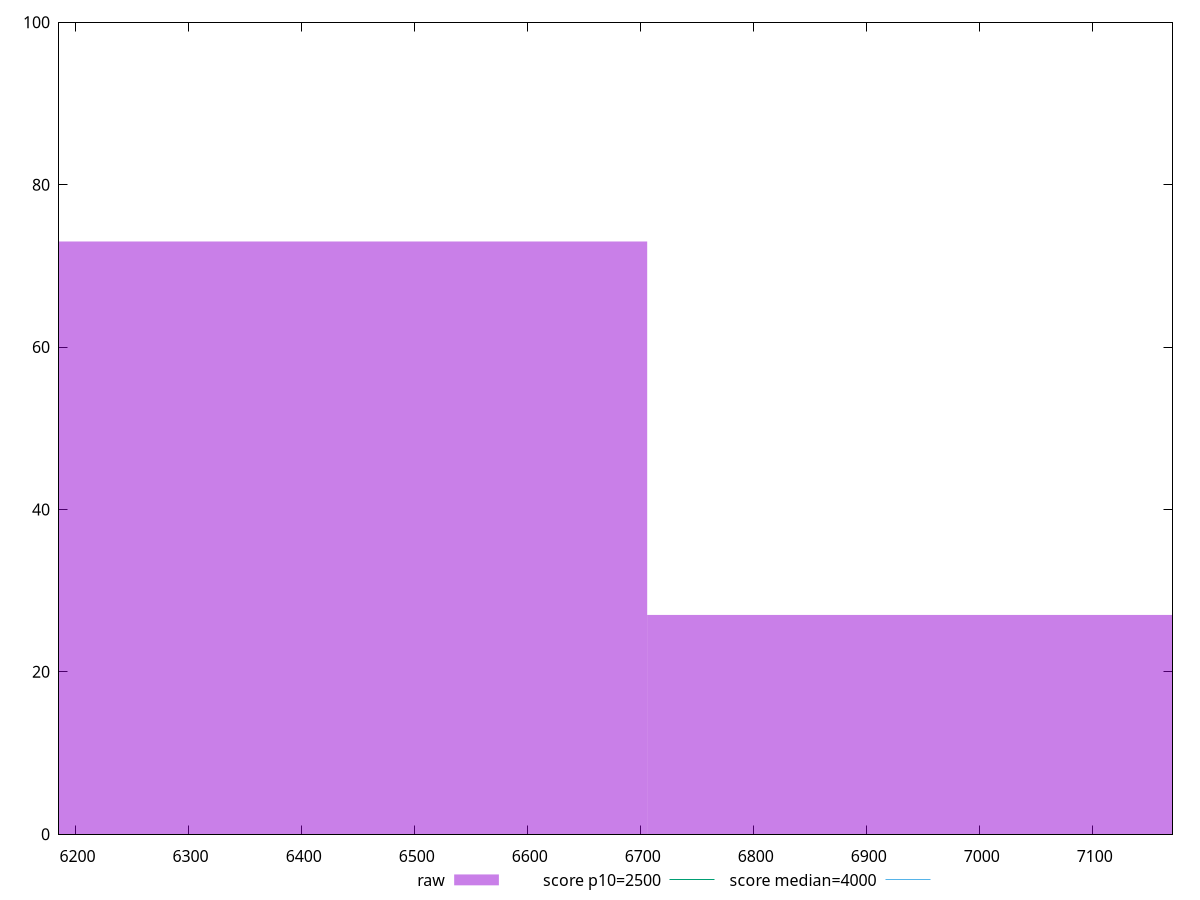 reset

$raw <<EOF
6311.28728773935 73
7100.198198706769 27
EOF

set key outside below
set boxwidth 788.9109109674188
set xrange [6185.3243:7170.52905]
set yrange [0:100]
set style fill transparent solid 0.5 noborder

set parametric
set terminal svg size 640, 490 enhanced background rgb 'white'
set output "report_00007_2020-12-11T15:55:29.892Z/largest-contentful-paint/samples/pages+cached+noexternal+nofonts/raw/histogram.svg"

plot $raw title "raw" with boxes, \
     2500,t title "score p10=2500", \
     4000,t title "score median=4000"

reset
